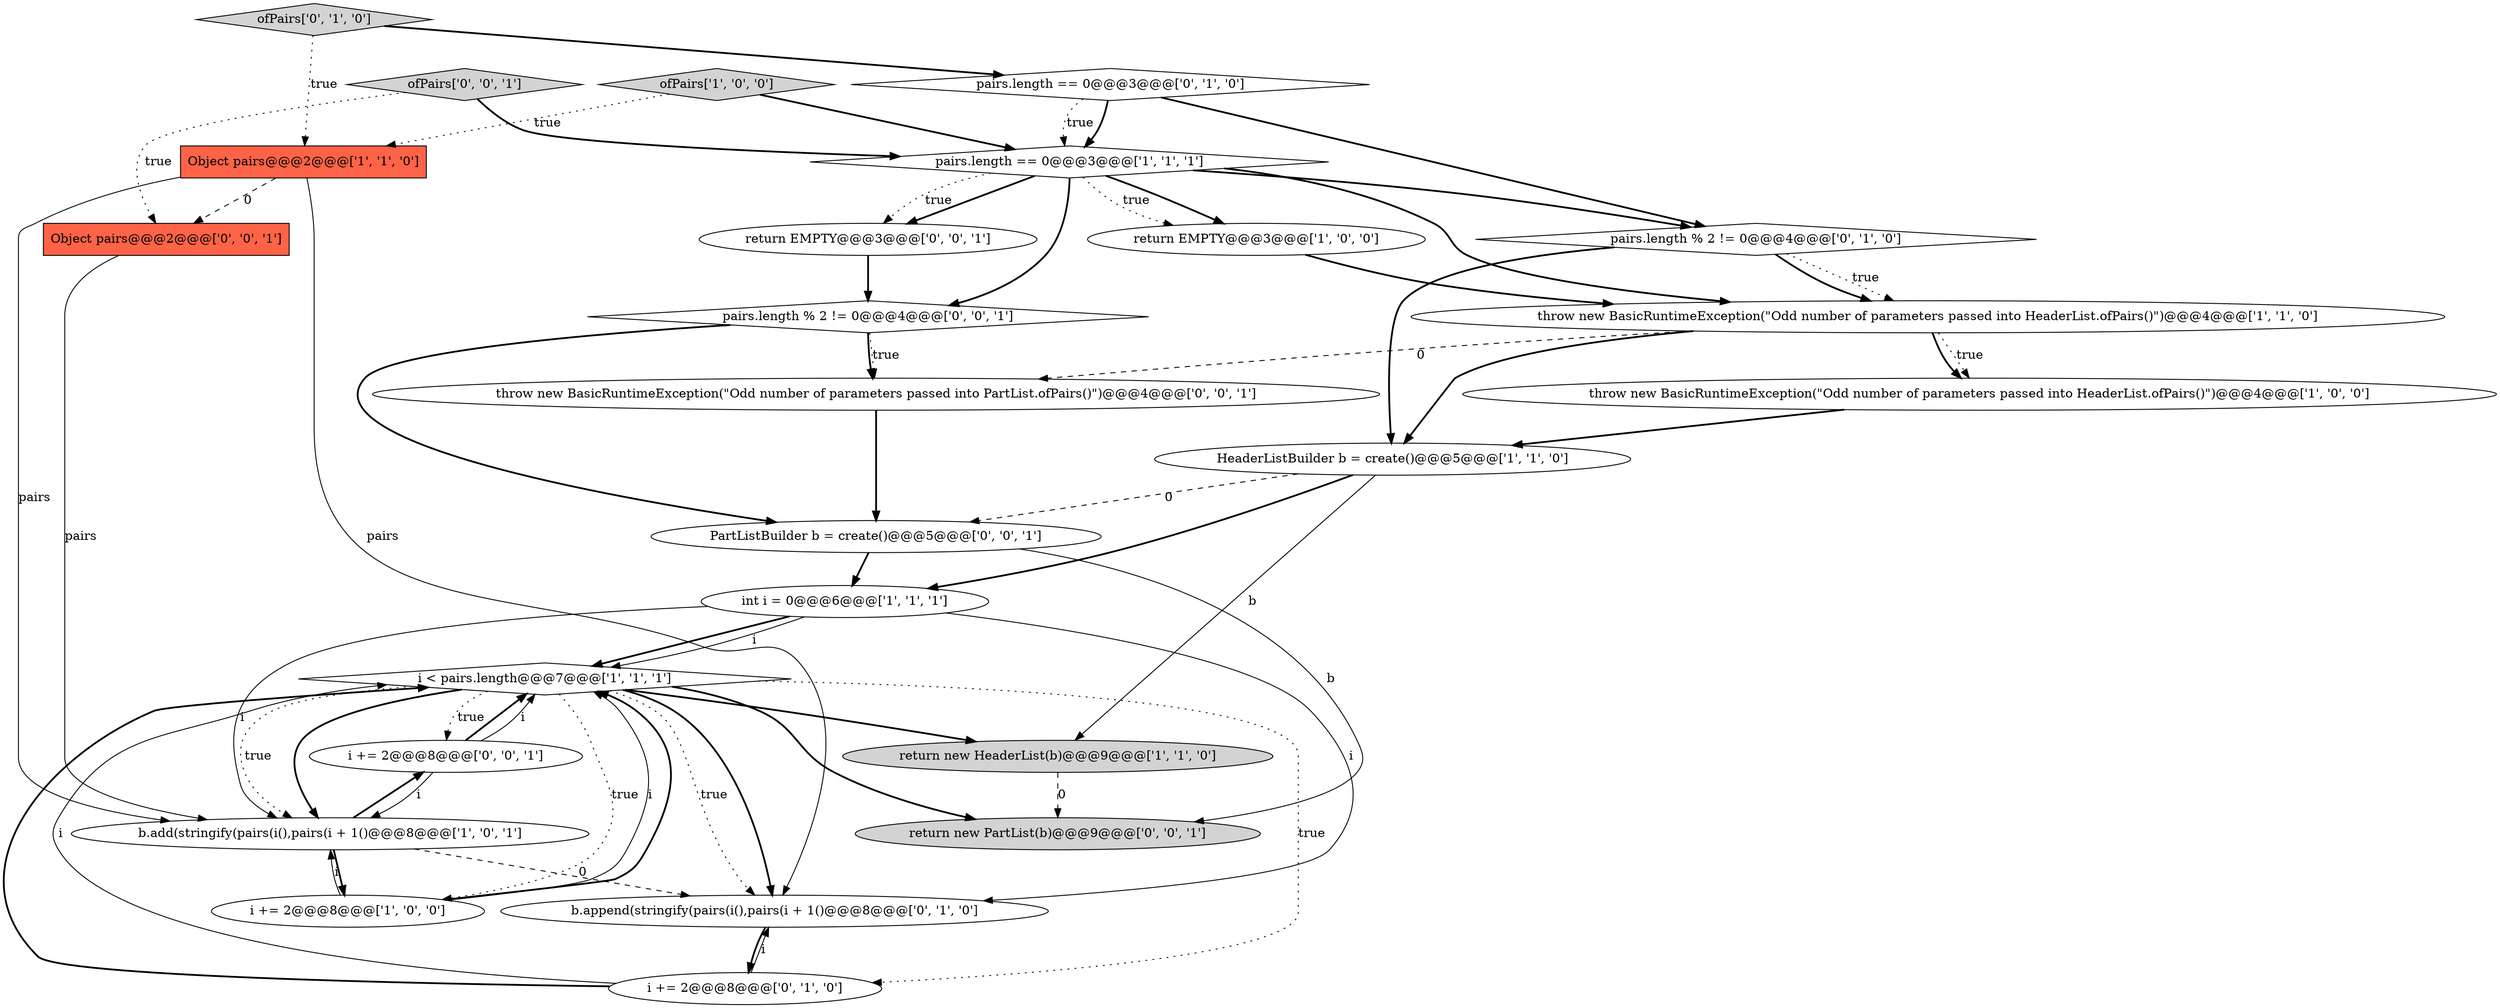 digraph {
24 [style = filled, label = "return new PartList(b)@@@9@@@['0', '0', '1']", fillcolor = lightgray, shape = ellipse image = "AAA0AAABBB3BBB"];
13 [style = filled, label = "pairs.length % 2 != 0@@@4@@@['0', '1', '0']", fillcolor = white, shape = diamond image = "AAA0AAABBB2BBB"];
5 [style = filled, label = "ofPairs['1', '0', '0']", fillcolor = lightgray, shape = diamond image = "AAA0AAABBB1BBB"];
14 [style = filled, label = "pairs.length == 0@@@3@@@['0', '1', '0']", fillcolor = white, shape = diamond image = "AAA0AAABBB2BBB"];
22 [style = filled, label = "throw new BasicRuntimeException(\"Odd number of parameters passed into PartList.ofPairs()\")@@@4@@@['0', '0', '1']", fillcolor = white, shape = ellipse image = "AAA0AAABBB3BBB"];
9 [style = filled, label = "HeaderListBuilder b = create()@@@5@@@['1', '1', '0']", fillcolor = white, shape = ellipse image = "AAA0AAABBB1BBB"];
20 [style = filled, label = "i += 2@@@8@@@['0', '0', '1']", fillcolor = white, shape = ellipse image = "AAA0AAABBB3BBB"];
21 [style = filled, label = "return EMPTY@@@3@@@['0', '0', '1']", fillcolor = white, shape = ellipse image = "AAA0AAABBB3BBB"];
2 [style = filled, label = "int i = 0@@@6@@@['1', '1', '1']", fillcolor = white, shape = ellipse image = "AAA0AAABBB1BBB"];
3 [style = filled, label = "return EMPTY@@@3@@@['1', '0', '0']", fillcolor = white, shape = ellipse image = "AAA0AAABBB1BBB"];
23 [style = filled, label = "ofPairs['0', '0', '1']", fillcolor = lightgray, shape = diamond image = "AAA0AAABBB3BBB"];
7 [style = filled, label = "i += 2@@@8@@@['1', '0', '0']", fillcolor = white, shape = ellipse image = "AAA0AAABBB1BBB"];
17 [style = filled, label = "pairs.length % 2 != 0@@@4@@@['0', '0', '1']", fillcolor = white, shape = diamond image = "AAA0AAABBB3BBB"];
19 [style = filled, label = "Object pairs@@@2@@@['0', '0', '1']", fillcolor = tomato, shape = box image = "AAA0AAABBB3BBB"];
1 [style = filled, label = "Object pairs@@@2@@@['1', '1', '0']", fillcolor = tomato, shape = box image = "AAA0AAABBB1BBB"];
4 [style = filled, label = "i < pairs.length@@@7@@@['1', '1', '1']", fillcolor = white, shape = diamond image = "AAA0AAABBB1BBB"];
0 [style = filled, label = "return new HeaderList(b)@@@9@@@['1', '1', '0']", fillcolor = lightgray, shape = ellipse image = "AAA0AAABBB1BBB"];
18 [style = filled, label = "PartListBuilder b = create()@@@5@@@['0', '0', '1']", fillcolor = white, shape = ellipse image = "AAA0AAABBB3BBB"];
16 [style = filled, label = "b.append(stringify(pairs(i(),pairs(i + 1()@@@8@@@['0', '1', '0']", fillcolor = white, shape = ellipse image = "AAA1AAABBB2BBB"];
6 [style = filled, label = "throw new BasicRuntimeException(\"Odd number of parameters passed into HeaderList.ofPairs()\")@@@4@@@['1', '0', '0']", fillcolor = white, shape = ellipse image = "AAA0AAABBB1BBB"];
8 [style = filled, label = "throw new BasicRuntimeException(\"Odd number of parameters passed into HeaderList.ofPairs()\")@@@4@@@['1', '1', '0']", fillcolor = white, shape = ellipse image = "AAA0AAABBB1BBB"];
10 [style = filled, label = "b.add(stringify(pairs(i(),pairs(i + 1()@@@8@@@['1', '0', '1']", fillcolor = white, shape = ellipse image = "AAA0AAABBB1BBB"];
15 [style = filled, label = "i += 2@@@8@@@['0', '1', '0']", fillcolor = white, shape = ellipse image = "AAA0AAABBB2BBB"];
12 [style = filled, label = "ofPairs['0', '1', '0']", fillcolor = lightgray, shape = diamond image = "AAA0AAABBB2BBB"];
11 [style = filled, label = "pairs.length == 0@@@3@@@['1', '1', '1']", fillcolor = white, shape = diamond image = "AAA0AAABBB1BBB"];
2->16 [style = solid, label="i"];
9->18 [style = dashed, label="0"];
10->20 [style = bold, label=""];
11->3 [style = bold, label=""];
11->3 [style = dotted, label="true"];
8->9 [style = bold, label=""];
2->4 [style = bold, label=""];
11->21 [style = bold, label=""];
18->2 [style = bold, label=""];
4->16 [style = dotted, label="true"];
7->4 [style = solid, label="i"];
4->16 [style = bold, label=""];
12->14 [style = bold, label=""];
4->7 [style = dotted, label="true"];
4->10 [style = dotted, label="true"];
23->19 [style = dotted, label="true"];
8->6 [style = dotted, label="true"];
15->4 [style = bold, label=""];
21->17 [style = bold, label=""];
9->2 [style = bold, label=""];
14->13 [style = bold, label=""];
18->24 [style = solid, label="b"];
16->15 [style = bold, label=""];
20->4 [style = bold, label=""];
0->24 [style = dashed, label="0"];
13->8 [style = dotted, label="true"];
7->10 [style = solid, label="i"];
19->10 [style = solid, label="pairs"];
11->21 [style = dotted, label="true"];
2->10 [style = solid, label="i"];
20->10 [style = solid, label="i"];
8->6 [style = bold, label=""];
14->11 [style = bold, label=""];
11->17 [style = bold, label=""];
23->11 [style = bold, label=""];
6->9 [style = bold, label=""];
4->24 [style = bold, label=""];
15->4 [style = solid, label="i"];
10->7 [style = bold, label=""];
10->16 [style = dashed, label="0"];
1->19 [style = dashed, label="0"];
20->4 [style = solid, label="i"];
4->15 [style = dotted, label="true"];
1->16 [style = solid, label="pairs"];
5->11 [style = bold, label=""];
11->8 [style = bold, label=""];
9->0 [style = solid, label="b"];
7->4 [style = bold, label=""];
2->4 [style = solid, label="i"];
3->8 [style = bold, label=""];
11->13 [style = bold, label=""];
22->18 [style = bold, label=""];
4->10 [style = bold, label=""];
5->1 [style = dotted, label="true"];
17->22 [style = dotted, label="true"];
13->9 [style = bold, label=""];
1->10 [style = solid, label="pairs"];
14->11 [style = dotted, label="true"];
13->8 [style = bold, label=""];
17->22 [style = bold, label=""];
12->1 [style = dotted, label="true"];
15->16 [style = solid, label="i"];
4->0 [style = bold, label=""];
8->22 [style = dashed, label="0"];
4->20 [style = dotted, label="true"];
17->18 [style = bold, label=""];
}
